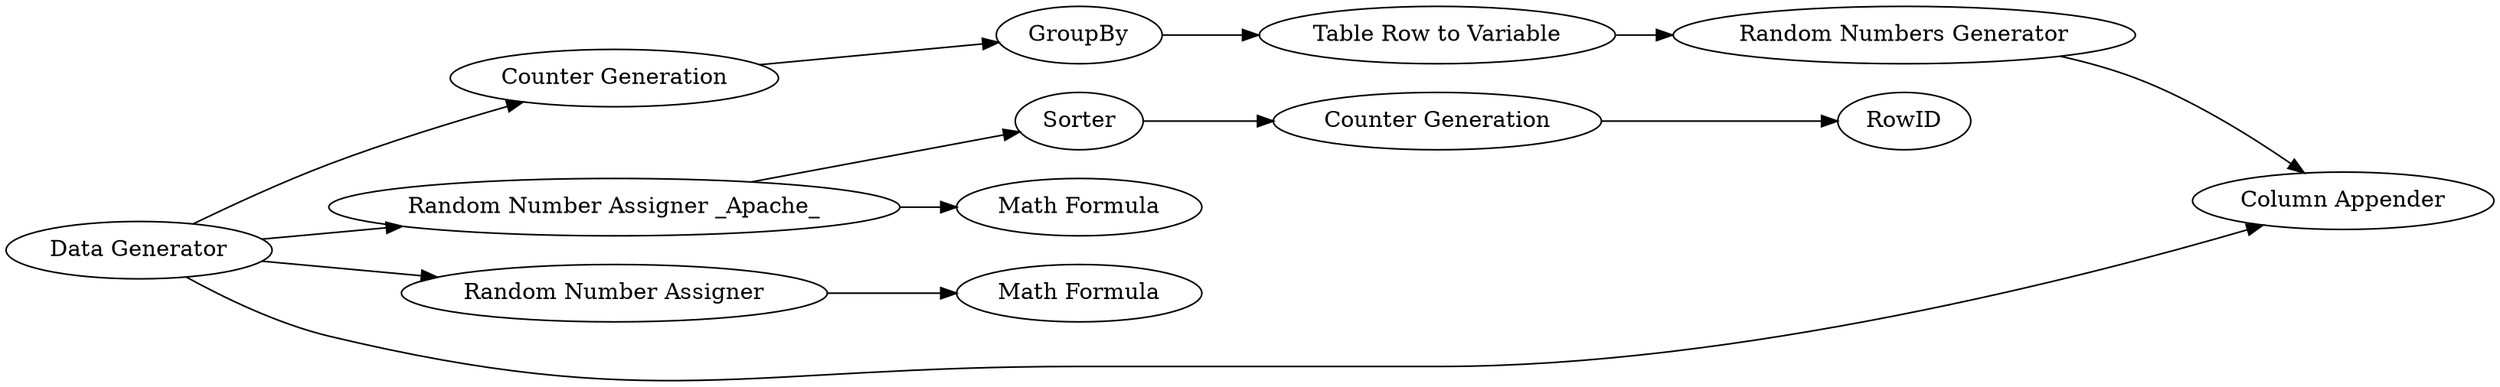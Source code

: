 digraph {
	13 -> 10
	12 -> 11
	7 -> 8
	3 -> 2
	3 -> 1
	8 -> 9
	2 -> 7
	3 -> 12
	1 -> 6
	3 -> 15
	2 -> 5
	11 -> 13
	10 -> 15
	5 [label="Math Formula"]
	13 [label="Table Row to Variable"]
	1 [label="Random Number Assigner"]
	7 [label=Sorter]
	9 [label=RowID]
	11 [label=GroupBy]
	10 [label="Random Numbers Generator"]
	6 [label="Math Formula"]
	15 [label="Column Appender"]
	8 [label="Counter Generation"]
	3 [label="Data Generator"]
	2 [label="Random Number Assigner _Apache_"]
	12 [label="Counter Generation"]
	rankdir=LR
}

